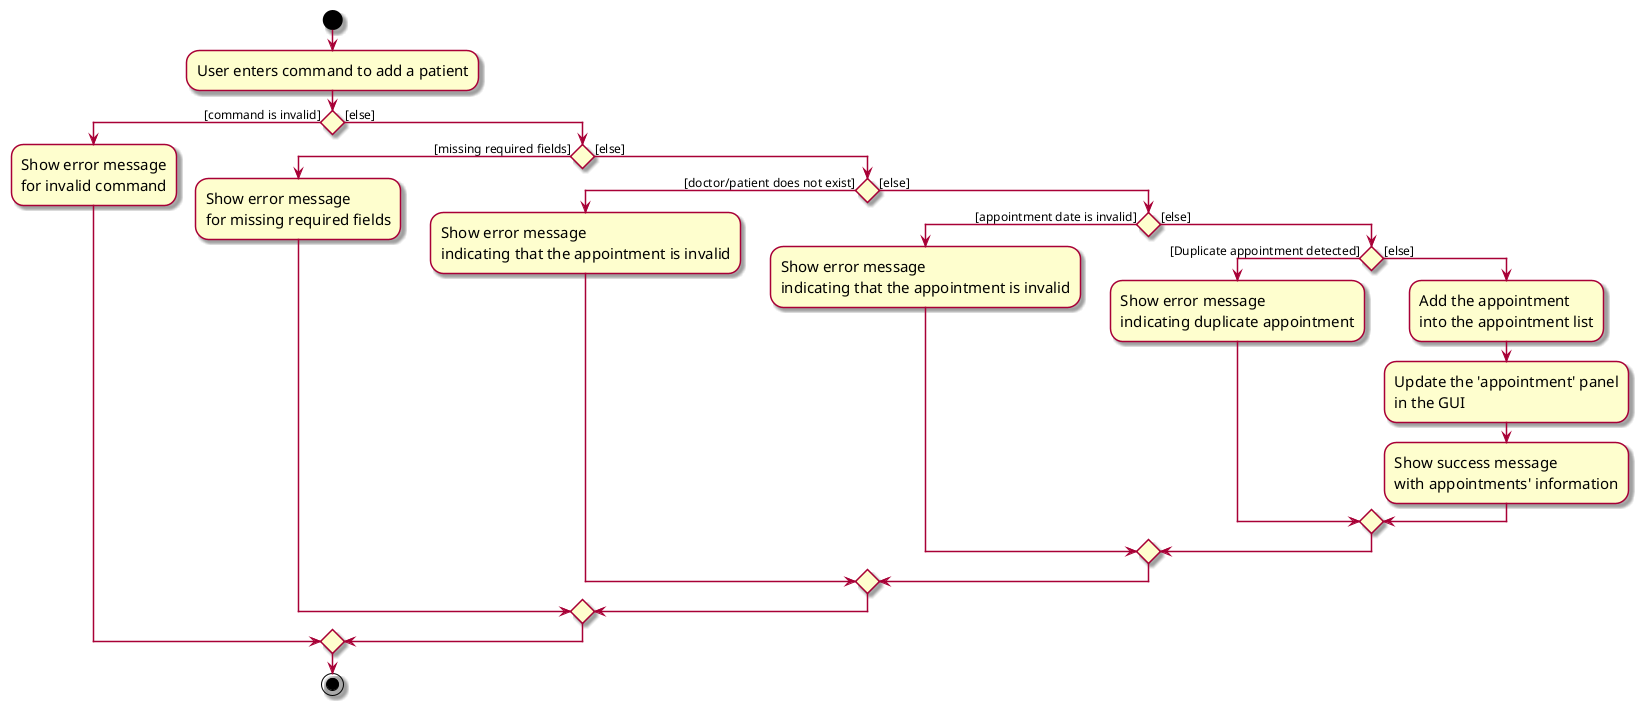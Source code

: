 @startuml
skin rose
skinparam ActivityFontSize 15
skinparam ArrowFontSize 12

start
:User enters command to add a patient;

if () then ([command is invalid])
    :Show error message\nfor invalid command;
else ([else])
    if () then ([missing required fields])
        :Show error message\nfor missing required fields;
    else ([else])
        if () then ([doctor/patient does not exist])
            :Show error message\nindicating that the appointment is invalid;
        else ([else])
            if () then ([appointment date is invalid])
                :Show error message\nindicating that the appointment is invalid;
            else ([else])
                if () then ([Duplicate appointment detected])
                    :Show error message\nindicating duplicate appointment;
                else ([else])
                    :Add the appointment\ninto the appointment list;
                    :Update the 'appointment' panel\nin the GUI;
                    :Show success message\nwith appointments' information;
                endif;
            endif
        endif
    endif
endif

stop
@enduml
